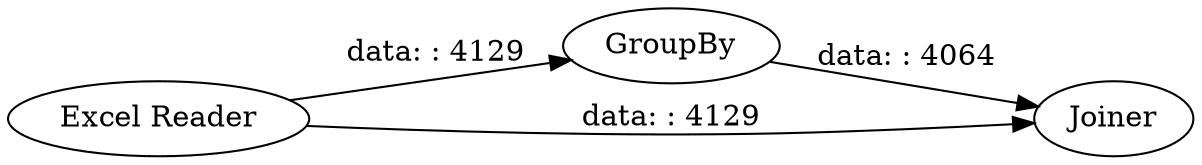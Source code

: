 digraph {
	"4461408277817806621_1" [label="Excel Reader"]
	"4461408277817806621_2" [label=GroupBy]
	"4461408277817806621_3" [label=Joiner]
	"4461408277817806621_1" -> "4461408277817806621_2" [label="data: : 4129"]
	"4461408277817806621_1" -> "4461408277817806621_3" [label="data: : 4129"]
	"4461408277817806621_2" -> "4461408277817806621_3" [label="data: : 4064"]
	rankdir=LR
}
